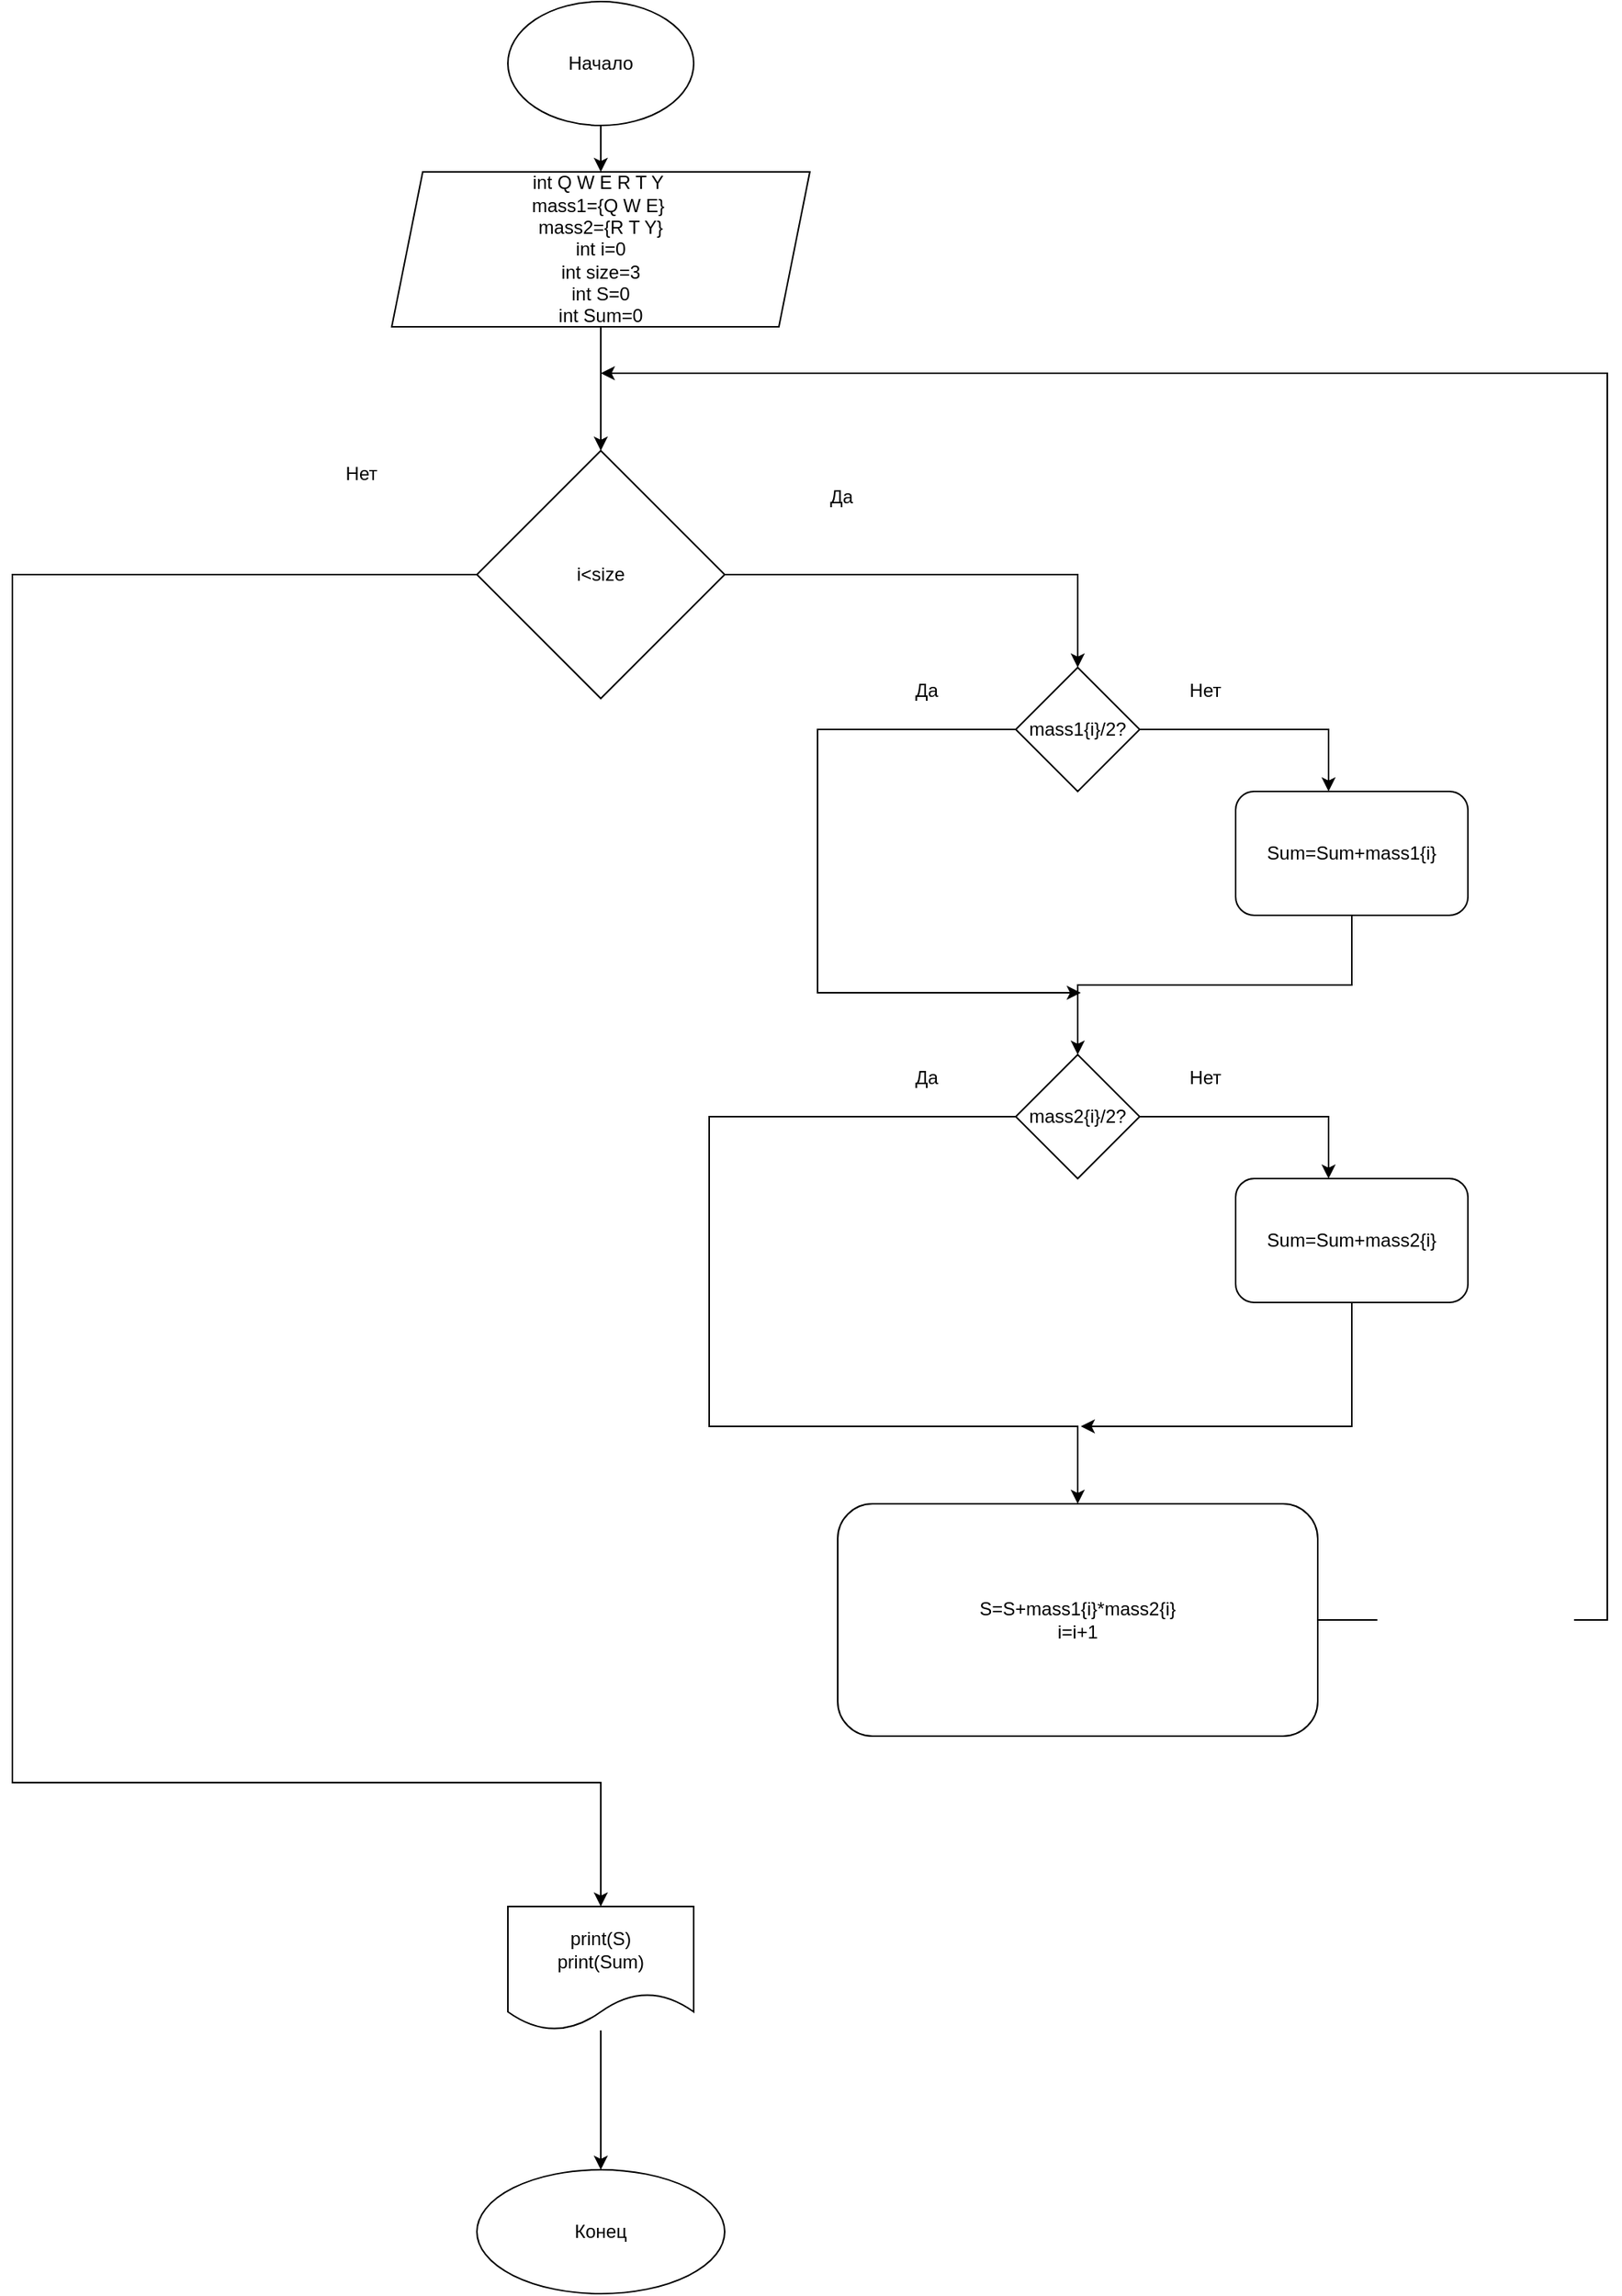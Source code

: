 <mxfile version="20.8.10" type="device" pages="5"><diagram name="Страница 1" id="otpNK6vJq75FpqV9HlvQ"><mxGraphModel dx="1954" dy="1358" grid="1" gridSize="10" guides="1" tooltips="1" connect="1" arrows="1" fold="1" page="1" pageScale="5" pageWidth="827" pageHeight="1169" math="0" shadow="0"><root><mxCell id="0"/><mxCell id="1" parent="0"/><mxCell id="yrWnRWD01n7DNnBOQMgu-9" value="" style="edgeStyle=orthogonalEdgeStyle;rounded=0;orthogonalLoop=1;jettySize=auto;html=1;" edge="1" parent="1" source="yrWnRWD01n7DNnBOQMgu-3" target="yrWnRWD01n7DNnBOQMgu-4"><mxGeometry relative="1" as="geometry"/></mxCell><mxCell id="yrWnRWD01n7DNnBOQMgu-3" value="Начало" style="ellipse;whiteSpace=wrap;html=1;" vertex="1" parent="1"><mxGeometry x="1700" y="100" width="120" height="80" as="geometry"/></mxCell><mxCell id="yrWnRWD01n7DNnBOQMgu-18" style="edgeStyle=orthogonalEdgeStyle;rounded=0;orthogonalLoop=1;jettySize=auto;html=1;exitX=0.5;exitY=1;exitDx=0;exitDy=0;entryX=0.5;entryY=0;entryDx=0;entryDy=0;" edge="1" parent="1" source="yrWnRWD01n7DNnBOQMgu-4" target="yrWnRWD01n7DNnBOQMgu-5"><mxGeometry relative="1" as="geometry"/></mxCell><mxCell id="yrWnRWD01n7DNnBOQMgu-4" value="int Q W E R T Y&amp;nbsp;&lt;br&gt;mass1={Q W E}&amp;nbsp;&lt;br&gt;mass2={R T Y}&lt;br&gt;int i=0&lt;br&gt;int size=3&lt;br&gt;int S=0&lt;br&gt;int Sum=0" style="shape=parallelogram;perimeter=parallelogramPerimeter;whiteSpace=wrap;html=1;fixedSize=1;" vertex="1" parent="1"><mxGeometry x="1625" y="210" width="270" height="100" as="geometry"/></mxCell><mxCell id="yrWnRWD01n7DNnBOQMgu-28" value="" style="edgeStyle=orthogonalEdgeStyle;rounded=0;orthogonalLoop=1;jettySize=auto;html=1;" edge="1" parent="1" source="yrWnRWD01n7DNnBOQMgu-5" target="yrWnRWD01n7DNnBOQMgu-27"><mxGeometry relative="1" as="geometry"><Array as="points"><mxPoint x="2068" y="470"/></Array></mxGeometry></mxCell><mxCell id="yrWnRWD01n7DNnBOQMgu-48" value="" style="edgeStyle=orthogonalEdgeStyle;rounded=0;orthogonalLoop=1;jettySize=auto;html=1;" edge="1" parent="1" source="yrWnRWD01n7DNnBOQMgu-5" target="yrWnRWD01n7DNnBOQMgu-47"><mxGeometry relative="1" as="geometry"><Array as="points"><mxPoint x="1380" y="470"/><mxPoint x="1380" y="1250"/><mxPoint x="1760" y="1250"/></Array></mxGeometry></mxCell><mxCell id="yrWnRWD01n7DNnBOQMgu-5" value="i&amp;lt;size" style="rhombus;whiteSpace=wrap;html=1;" vertex="1" parent="1"><mxGeometry x="1680" y="390" width="160" height="160" as="geometry"/></mxCell><mxCell id="yrWnRWD01n7DNnBOQMgu-44" style="edgeStyle=orthogonalEdgeStyle;rounded=0;orthogonalLoop=1;jettySize=auto;html=1;exitX=1;exitY=0.5;exitDx=0;exitDy=0;" edge="1" parent="1" source="yrWnRWD01n7DNnBOQMgu-12"><mxGeometry relative="1" as="geometry"><mxPoint x="1760" y="340" as="targetPoint"/><Array as="points"><mxPoint x="2410" y="1145"/><mxPoint x="2410" y="340"/></Array></mxGeometry></mxCell><mxCell id="yrWnRWD01n7DNnBOQMgu-12" value="S=S+mass1{i}*mass2{i}&lt;br&gt;i=i+1" style="rounded=1;whiteSpace=wrap;html=1;" vertex="1" parent="1"><mxGeometry x="1913" y="1070" width="310" height="150" as="geometry"/></mxCell><mxCell id="yrWnRWD01n7DNnBOQMgu-19" value="Да" style="text;html=1;align=center;verticalAlign=middle;resizable=0;points=[];autosize=1;strokeColor=none;fillColor=none;" vertex="1" parent="1"><mxGeometry x="1895" y="405" width="40" height="30" as="geometry"/></mxCell><mxCell id="yrWnRWD01n7DNnBOQMgu-20" value="Нет" style="text;html=1;align=center;verticalAlign=middle;resizable=0;points=[];autosize=1;strokeColor=none;fillColor=none;" vertex="1" parent="1"><mxGeometry x="1585" y="390" width="40" height="30" as="geometry"/></mxCell><mxCell id="yrWnRWD01n7DNnBOQMgu-32" value="" style="edgeStyle=orthogonalEdgeStyle;rounded=0;orthogonalLoop=1;jettySize=auto;html=1;" edge="1" parent="1" source="yrWnRWD01n7DNnBOQMgu-27" target="yrWnRWD01n7DNnBOQMgu-31"><mxGeometry relative="1" as="geometry"><Array as="points"><mxPoint x="2230" y="570"/></Array></mxGeometry></mxCell><mxCell id="yrWnRWD01n7DNnBOQMgu-41" style="edgeStyle=orthogonalEdgeStyle;rounded=0;orthogonalLoop=1;jettySize=auto;html=1;exitX=0;exitY=0.5;exitDx=0;exitDy=0;" edge="1" parent="1" source="yrWnRWD01n7DNnBOQMgu-27"><mxGeometry relative="1" as="geometry"><mxPoint x="2070" y="740" as="targetPoint"/><Array as="points"><mxPoint x="1900" y="570"/><mxPoint x="1900" y="740"/></Array></mxGeometry></mxCell><mxCell id="yrWnRWD01n7DNnBOQMgu-27" value="mass1{i}/2?" style="rhombus;whiteSpace=wrap;html=1;" vertex="1" parent="1"><mxGeometry x="2028" y="530" width="80" height="80" as="geometry"/></mxCell><mxCell id="yrWnRWD01n7DNnBOQMgu-30" value="Да" style="text;html=1;align=center;verticalAlign=middle;resizable=0;points=[];autosize=1;strokeColor=none;fillColor=none;" vertex="1" parent="1"><mxGeometry x="1950" y="530" width="40" height="30" as="geometry"/></mxCell><mxCell id="yrWnRWD01n7DNnBOQMgu-39" style="edgeStyle=orthogonalEdgeStyle;rounded=0;orthogonalLoop=1;jettySize=auto;html=1;exitX=0.5;exitY=1;exitDx=0;exitDy=0;entryX=0.5;entryY=0;entryDx=0;entryDy=0;" edge="1" parent="1" source="yrWnRWD01n7DNnBOQMgu-31" target="yrWnRWD01n7DNnBOQMgu-35"><mxGeometry relative="1" as="geometry"/></mxCell><mxCell id="yrWnRWD01n7DNnBOQMgu-31" value="Sum=Sum+mass1{i}" style="rounded=1;whiteSpace=wrap;html=1;" vertex="1" parent="1"><mxGeometry x="2170" y="610" width="150" height="80" as="geometry"/></mxCell><mxCell id="yrWnRWD01n7DNnBOQMgu-33" value="Нет" style="text;html=1;align=center;verticalAlign=middle;resizable=0;points=[];autosize=1;strokeColor=none;fillColor=none;" vertex="1" parent="1"><mxGeometry x="2130" y="530" width="40" height="30" as="geometry"/></mxCell><mxCell id="yrWnRWD01n7DNnBOQMgu-34" value="" style="edgeStyle=orthogonalEdgeStyle;rounded=0;orthogonalLoop=1;jettySize=auto;html=1;" edge="1" parent="1" source="yrWnRWD01n7DNnBOQMgu-35" target="yrWnRWD01n7DNnBOQMgu-37"><mxGeometry relative="1" as="geometry"><Array as="points"><mxPoint x="2230" y="820"/></Array></mxGeometry></mxCell><mxCell id="yrWnRWD01n7DNnBOQMgu-42" style="edgeStyle=orthogonalEdgeStyle;rounded=0;orthogonalLoop=1;jettySize=auto;html=1;exitX=0;exitY=0.5;exitDx=0;exitDy=0;entryX=0.5;entryY=0;entryDx=0;entryDy=0;" edge="1" parent="1" source="yrWnRWD01n7DNnBOQMgu-35" target="yrWnRWD01n7DNnBOQMgu-12"><mxGeometry relative="1" as="geometry"><Array as="points"><mxPoint x="1830" y="820"/><mxPoint x="1830" y="1020"/><mxPoint x="2068" y="1020"/></Array></mxGeometry></mxCell><mxCell id="yrWnRWD01n7DNnBOQMgu-35" value="mass2{i}/2?" style="rhombus;whiteSpace=wrap;html=1;" vertex="1" parent="1"><mxGeometry x="2028" y="780" width="80" height="80" as="geometry"/></mxCell><mxCell id="yrWnRWD01n7DNnBOQMgu-36" value="Да" style="text;html=1;align=center;verticalAlign=middle;resizable=0;points=[];autosize=1;strokeColor=none;fillColor=none;" vertex="1" parent="1"><mxGeometry x="1950" y="780" width="40" height="30" as="geometry"/></mxCell><mxCell id="yrWnRWD01n7DNnBOQMgu-43" style="edgeStyle=orthogonalEdgeStyle;rounded=0;orthogonalLoop=1;jettySize=auto;html=1;exitX=0.5;exitY=1;exitDx=0;exitDy=0;" edge="1" parent="1" source="yrWnRWD01n7DNnBOQMgu-37"><mxGeometry relative="1" as="geometry"><mxPoint x="2070" y="1020" as="targetPoint"/><Array as="points"><mxPoint x="2245" y="1020"/></Array></mxGeometry></mxCell><mxCell id="yrWnRWD01n7DNnBOQMgu-37" value="Sum=Sum+mass2{i}" style="rounded=1;whiteSpace=wrap;html=1;" vertex="1" parent="1"><mxGeometry x="2170" y="860" width="150" height="80" as="geometry"/></mxCell><mxCell id="yrWnRWD01n7DNnBOQMgu-38" value="Нет" style="text;html=1;align=center;verticalAlign=middle;resizable=0;points=[];autosize=1;strokeColor=none;fillColor=none;" vertex="1" parent="1"><mxGeometry x="2130" y="780" width="40" height="30" as="geometry"/></mxCell><mxCell id="yrWnRWD01n7DNnBOQMgu-52" value="" style="edgeStyle=orthogonalEdgeStyle;rounded=0;orthogonalLoop=1;jettySize=auto;html=1;" edge="1" parent="1" source="yrWnRWD01n7DNnBOQMgu-47" target="yrWnRWD01n7DNnBOQMgu-51"><mxGeometry relative="1" as="geometry"/></mxCell><mxCell id="yrWnRWD01n7DNnBOQMgu-47" value="print(S)&lt;br&gt;print(Sum)" style="shape=document;whiteSpace=wrap;html=1;boundedLbl=1;" vertex="1" parent="1"><mxGeometry x="1700" y="1330" width="120" height="80" as="geometry"/></mxCell><mxCell id="yrWnRWD01n7DNnBOQMgu-51" value="Конец" style="ellipse;whiteSpace=wrap;html=1;" vertex="1" parent="1"><mxGeometry x="1680" y="1500" width="160" height="80" as="geometry"/></mxCell></root></mxGraphModel></diagram><diagram id="eJDEf6aoig-JgTegFHUR" name="Страница 2"><mxGraphModel dx="1954" dy="1358" grid="1" gridSize="10" guides="1" tooltips="1" connect="1" arrows="1" fold="1" page="1" pageScale="5" pageWidth="827" pageHeight="1169" math="0" shadow="0"><root><mxCell id="0"/><mxCell id="1" parent="0"/><mxCell id="XP9Ao3QaOmQBsauRckYX-3" value="" style="edgeStyle=orthogonalEdgeStyle;rounded=0;orthogonalLoop=1;jettySize=auto;html=1;" edge="1" parent="1" source="XP9Ao3QaOmQBsauRckYX-1" target="XP9Ao3QaOmQBsauRckYX-2"><mxGeometry relative="1" as="geometry"/></mxCell><mxCell id="XP9Ao3QaOmQBsauRckYX-1" value="Начало" style="ellipse;whiteSpace=wrap;html=1;" vertex="1" parent="1"><mxGeometry x="1400" y="150" width="250" height="100" as="geometry"/></mxCell><mxCell id="GEEpxecmFU6QYqrN1Bgx-2" value="" style="edgeStyle=orthogonalEdgeStyle;rounded=0;orthogonalLoop=1;jettySize=auto;html=1;" edge="1" parent="1" source="XP9Ao3QaOmQBsauRckYX-2" target="GEEpxecmFU6QYqrN1Bgx-1"><mxGeometry relative="1" as="geometry"/></mxCell><mxCell id="XP9Ao3QaOmQBsauRckYX-2" value="int Q W E R T Y&lt;br&gt;int mass={Q W E R T Y}i&lt;br&gt;int&amp;nbsp;i=0&lt;br&gt;int size=6&lt;br&gt;int imin=0&lt;br&gt;int imax=0" style="shape=parallelogram;perimeter=parallelogramPerimeter;whiteSpace=wrap;html=1;fixedSize=1;" vertex="1" parent="1"><mxGeometry x="1297.5" y="350" width="455" height="120" as="geometry"/></mxCell><mxCell id="GEEpxecmFU6QYqrN1Bgx-6" value="" style="edgeStyle=orthogonalEdgeStyle;rounded=0;orthogonalLoop=1;jettySize=auto;html=1;" edge="1" parent="1" source="GEEpxecmFU6QYqrN1Bgx-1" target="GEEpxecmFU6QYqrN1Bgx-5"><mxGeometry relative="1" as="geometry"/></mxCell><mxCell id="GEEpxecmFU6QYqrN1Bgx-16" value="" style="edgeStyle=orthogonalEdgeStyle;rounded=0;orthogonalLoop=1;jettySize=auto;html=1;" edge="1" parent="1" source="GEEpxecmFU6QYqrN1Bgx-1" target="GEEpxecmFU6QYqrN1Bgx-15"><mxGeometry relative="1" as="geometry"/></mxCell><mxCell id="GEEpxecmFU6QYqrN1Bgx-1" value="i=0, size-1, 1" style="shape=hexagon;perimeter=hexagonPerimeter2;whiteSpace=wrap;html=1;fixedSize=1;" vertex="1" parent="1"><mxGeometry x="1327.5" y="570" width="395" height="80" as="geometry"/></mxCell><mxCell id="GEEpxecmFU6QYqrN1Bgx-8" value="" style="edgeStyle=orthogonalEdgeStyle;rounded=0;orthogonalLoop=1;jettySize=auto;html=1;" edge="1" parent="1" source="GEEpxecmFU6QYqrN1Bgx-5" target="GEEpxecmFU6QYqrN1Bgx-7"><mxGeometry relative="1" as="geometry"/></mxCell><mxCell id="GEEpxecmFU6QYqrN1Bgx-10" value="" style="edgeStyle=orthogonalEdgeStyle;rounded=0;orthogonalLoop=1;jettySize=auto;html=1;" edge="1" parent="1" source="GEEpxecmFU6QYqrN1Bgx-5" target="GEEpxecmFU6QYqrN1Bgx-9"><mxGeometry relative="1" as="geometry"/></mxCell><mxCell id="GEEpxecmFU6QYqrN1Bgx-5" value="mass{i}&amp;lt;mass{i+1}?" style="rhombus;whiteSpace=wrap;html=1;" vertex="1" parent="1"><mxGeometry x="1407.5" y="730" width="235" height="170" as="geometry"/></mxCell><mxCell id="GEEpxecmFU6QYqrN1Bgx-14" style="edgeStyle=orthogonalEdgeStyle;rounded=0;orthogonalLoop=1;jettySize=auto;html=1;exitX=0.5;exitY=1;exitDx=0;exitDy=0;" edge="1" parent="1" source="GEEpxecmFU6QYqrN1Bgx-7"><mxGeometry relative="1" as="geometry"><mxPoint x="970" y="1030" as="targetPoint"/><Array as="points"><mxPoint x="1780" y="1180"/><mxPoint x="970" y="1180"/></Array></mxGeometry></mxCell><mxCell id="GEEpxecmFU6QYqrN1Bgx-7" value="imin=i" style="whiteSpace=wrap;html=1;" vertex="1" parent="1"><mxGeometry x="1690" y="990" width="180" height="70" as="geometry"/></mxCell><mxCell id="GEEpxecmFU6QYqrN1Bgx-13" style="edgeStyle=orthogonalEdgeStyle;rounded=0;orthogonalLoop=1;jettySize=auto;html=1;exitX=0;exitY=0.5;exitDx=0;exitDy=0;entryX=0;entryY=0.5;entryDx=0;entryDy=0;" edge="1" parent="1" source="GEEpxecmFU6QYqrN1Bgx-9" target="GEEpxecmFU6QYqrN1Bgx-1"><mxGeometry relative="1" as="geometry"><Array as="points"><mxPoint x="970" y="1025"/><mxPoint x="970" y="610"/></Array></mxGeometry></mxCell><mxCell id="GEEpxecmFU6QYqrN1Bgx-9" value="imax=i" style="whiteSpace=wrap;html=1;" vertex="1" parent="1"><mxGeometry x="1200" y="990" width="180" height="70" as="geometry"/></mxCell><mxCell id="GEEpxecmFU6QYqrN1Bgx-11" value="Нет" style="text;html=1;align=center;verticalAlign=middle;resizable=0;points=[];autosize=1;strokeColor=none;fillColor=none;" vertex="1" parent="1"><mxGeometry x="1320" y="765" width="40" height="30" as="geometry"/></mxCell><mxCell id="GEEpxecmFU6QYqrN1Bgx-12" value="Да" style="text;html=1;align=center;verticalAlign=middle;resizable=0;points=[];autosize=1;strokeColor=none;fillColor=none;" vertex="1" parent="1"><mxGeometry x="1710" y="775" width="40" height="30" as="geometry"/></mxCell><mxCell id="GEEpxecmFU6QYqrN1Bgx-20" value="" style="edgeStyle=orthogonalEdgeStyle;rounded=0;orthogonalLoop=1;jettySize=auto;html=1;" edge="1" parent="1" source="GEEpxecmFU6QYqrN1Bgx-15" target="GEEpxecmFU6QYqrN1Bgx-19"><mxGeometry relative="1" as="geometry"/></mxCell><mxCell id="GEEpxecmFU6QYqrN1Bgx-15" value="print(imin)&lt;br&gt;print(imax)" style="shape=document;whiteSpace=wrap;html=1;boundedLbl=1;" vertex="1" parent="1"><mxGeometry x="1940" y="570" width="120" height="80" as="geometry"/></mxCell><mxCell id="GEEpxecmFU6QYqrN1Bgx-19" value="Конец" style="ellipse;whiteSpace=wrap;html=1;" vertex="1" parent="1"><mxGeometry x="2160" y="570" width="180" height="80" as="geometry"/></mxCell></root></mxGraphModel></diagram><diagram id="T6kb6vWGGyiUHGIeKy4I" name="Страница 3"><mxGraphModel dx="801" dy="1132" grid="1" gridSize="10" guides="1" tooltips="1" connect="1" arrows="1" fold="1" page="1" pageScale="1" pageWidth="827" pageHeight="1169" math="0" shadow="0"><root><mxCell id="0"/><mxCell id="1" parent="0"/><mxCell id="qONmubwy5aQ2gfJBHXK9-1" value="" style="edgeStyle=orthogonalEdgeStyle;rounded=0;orthogonalLoop=1;jettySize=auto;html=1;" edge="1" parent="1" source="qONmubwy5aQ2gfJBHXK9-2" target="qONmubwy5aQ2gfJBHXK9-4"><mxGeometry relative="1" as="geometry"/></mxCell><mxCell id="qONmubwy5aQ2gfJBHXK9-2" value="Начало" style="ellipse;whiteSpace=wrap;html=1;" vertex="1" parent="1"><mxGeometry x="1400" y="150" width="250" height="100" as="geometry"/></mxCell><mxCell id="qONmubwy5aQ2gfJBHXK9-3" value="" style="edgeStyle=orthogonalEdgeStyle;rounded=0;orthogonalLoop=1;jettySize=auto;html=1;" edge="1" parent="1" source="qONmubwy5aQ2gfJBHXK9-4" target="qONmubwy5aQ2gfJBHXK9-7"><mxGeometry relative="1" as="geometry"/></mxCell><mxCell id="qONmubwy5aQ2gfJBHXK9-4" value="int Q W E R T Y&lt;br&gt;int mass={Q W E R T Y}i&lt;br&gt;int&amp;nbsp;i=0&lt;br&gt;int size=6&lt;br&gt;int S=0" style="shape=parallelogram;perimeter=parallelogramPerimeter;whiteSpace=wrap;html=1;fixedSize=1;" vertex="1" parent="1"><mxGeometry x="1297.5" y="350" width="455" height="120" as="geometry"/></mxCell><mxCell id="qONmubwy5aQ2gfJBHXK9-22" style="edgeStyle=orthogonalEdgeStyle;rounded=0;orthogonalLoop=1;jettySize=auto;html=1;exitX=0.5;exitY=1;exitDx=0;exitDy=0;entryX=0.5;entryY=0;entryDx=0;entryDy=0;" edge="1" parent="1" source="qONmubwy5aQ2gfJBHXK9-7" target="qONmubwy5aQ2gfJBHXK9-21"><mxGeometry relative="1" as="geometry"/></mxCell><mxCell id="qONmubwy5aQ2gfJBHXK9-25" value="" style="edgeStyle=orthogonalEdgeStyle;rounded=0;orthogonalLoop=1;jettySize=auto;html=1;" edge="1" parent="1" source="qONmubwy5aQ2gfJBHXK9-7" target="qONmubwy5aQ2gfJBHXK9-24"><mxGeometry relative="1" as="geometry"/></mxCell><mxCell id="qONmubwy5aQ2gfJBHXK9-7" value="i=0, size-1, 1" style="shape=hexagon;perimeter=hexagonPerimeter2;whiteSpace=wrap;html=1;fixedSize=1;" vertex="1" parent="1"><mxGeometry x="1327.5" y="570" width="395" height="80" as="geometry"/></mxCell><mxCell id="qONmubwy5aQ2gfJBHXK9-17" value="" style="edgeStyle=orthogonalEdgeStyle;rounded=0;orthogonalLoop=1;jettySize=auto;html=1;" edge="1" parent="1" source="qONmubwy5aQ2gfJBHXK9-18" target="qONmubwy5aQ2gfJBHXK9-19"><mxGeometry relative="1" as="geometry"/></mxCell><mxCell id="qONmubwy5aQ2gfJBHXK9-18" value="print(S)" style="shape=document;whiteSpace=wrap;html=1;boundedLbl=1;" vertex="1" parent="1"><mxGeometry x="2008" y="570" width="120" height="80" as="geometry"/></mxCell><mxCell id="qONmubwy5aQ2gfJBHXK9-19" value="Конец" style="ellipse;whiteSpace=wrap;html=1;" vertex="1" parent="1"><mxGeometry x="2160" y="570" width="180" height="80" as="geometry"/></mxCell><mxCell id="qONmubwy5aQ2gfJBHXK9-23" style="edgeStyle=orthogonalEdgeStyle;rounded=0;orthogonalLoop=1;jettySize=auto;html=1;exitX=0.5;exitY=1;exitDx=0;exitDy=0;entryX=0;entryY=0.5;entryDx=0;entryDy=0;" edge="1" parent="1" source="qONmubwy5aQ2gfJBHXK9-21" target="qONmubwy5aQ2gfJBHXK9-7"><mxGeometry relative="1" as="geometry"/></mxCell><mxCell id="qONmubwy5aQ2gfJBHXK9-21" value="S=S+mass{i}" style="whiteSpace=wrap;html=1;" vertex="1" parent="1"><mxGeometry x="1357.5" y="750" width="335" height="70" as="geometry"/></mxCell><mxCell id="qONmubwy5aQ2gfJBHXK9-26" style="edgeStyle=orthogonalEdgeStyle;rounded=0;orthogonalLoop=1;jettySize=auto;html=1;exitX=1;exitY=0.5;exitDx=0;exitDy=0;entryX=0;entryY=0.5;entryDx=0;entryDy=0;" edge="1" parent="1" source="qONmubwy5aQ2gfJBHXK9-24" target="qONmubwy5aQ2gfJBHXK9-18"><mxGeometry relative="1" as="geometry"/></mxCell><mxCell id="qONmubwy5aQ2gfJBHXK9-24" value="S=S/size" style="whiteSpace=wrap;html=1;" vertex="1" parent="1"><mxGeometry x="1790" y="580" width="120" height="60" as="geometry"/></mxCell></root></mxGraphModel></diagram><diagram id="ySMhSdU9aq6ZGa0HbpiA" name="Страница 4"><mxGraphModel dx="569" dy="970" grid="1" gridSize="10" guides="1" tooltips="1" connect="1" arrows="1" fold="1" page="1" pageScale="1" pageWidth="827" pageHeight="1169" math="0" shadow="0"><root><mxCell id="0"/><mxCell id="1" parent="0"/><mxCell id="3ko-r9xsI6fjUHrebgbj-1" value="" style="edgeStyle=orthogonalEdgeStyle;rounded=0;orthogonalLoop=1;jettySize=auto;html=1;" edge="1" parent="1" source="3ko-r9xsI6fjUHrebgbj-2" target="3ko-r9xsI6fjUHrebgbj-4"><mxGeometry relative="1" as="geometry"/></mxCell><mxCell id="3ko-r9xsI6fjUHrebgbj-2" value="Начало" style="ellipse;whiteSpace=wrap;html=1;" vertex="1" parent="1"><mxGeometry x="1400" y="150" width="250" height="100" as="geometry"/></mxCell><mxCell id="3ko-r9xsI6fjUHrebgbj-3" value="" style="edgeStyle=orthogonalEdgeStyle;rounded=0;orthogonalLoop=1;jettySize=auto;html=1;" edge="1" parent="1" source="3ko-r9xsI6fjUHrebgbj-4" target="3ko-r9xsI6fjUHrebgbj-7"><mxGeometry relative="1" as="geometry"/></mxCell><mxCell id="3ko-r9xsI6fjUHrebgbj-4" value="int Q W E R T Y&lt;br&gt;int mass={Q W E R T Y}i&lt;br&gt;int&amp;nbsp;i=0&lt;br&gt;int size=6&lt;br&gt;" style="shape=parallelogram;perimeter=parallelogramPerimeter;whiteSpace=wrap;html=1;fixedSize=1;" vertex="1" parent="1"><mxGeometry x="1297.5" y="350" width="455" height="120" as="geometry"/></mxCell><mxCell id="3ko-r9xsI6fjUHrebgbj-6" value="" style="edgeStyle=orthogonalEdgeStyle;rounded=0;orthogonalLoop=1;jettySize=auto;html=1;" edge="1" parent="1" source="3ko-r9xsI6fjUHrebgbj-7" target="3ko-r9xsI6fjUHrebgbj-18"><mxGeometry relative="1" as="geometry"/></mxCell><mxCell id="HP2j0oZM5K5kxB2QEJEd-2" style="edgeStyle=orthogonalEdgeStyle;rounded=0;orthogonalLoop=1;jettySize=auto;html=1;exitX=0.5;exitY=1;exitDx=0;exitDy=0;entryX=0.5;entryY=0;entryDx=0;entryDy=0;" edge="1" parent="1" source="3ko-r9xsI6fjUHrebgbj-7" target="HP2j0oZM5K5kxB2QEJEd-1"><mxGeometry relative="1" as="geometry"/></mxCell><mxCell id="3ko-r9xsI6fjUHrebgbj-7" value="i=0, size/2-1, 1" style="shape=hexagon;perimeter=hexagonPerimeter2;whiteSpace=wrap;html=1;fixedSize=1;" vertex="1" parent="1"><mxGeometry x="1327.5" y="570" width="395" height="80" as="geometry"/></mxCell><mxCell id="3ko-r9xsI6fjUHrebgbj-17" value="" style="edgeStyle=orthogonalEdgeStyle;rounded=0;orthogonalLoop=1;jettySize=auto;html=1;" edge="1" parent="1" source="3ko-r9xsI6fjUHrebgbj-18" target="3ko-r9xsI6fjUHrebgbj-19"><mxGeometry relative="1" as="geometry"/></mxCell><mxCell id="3ko-r9xsI6fjUHrebgbj-18" value="print(mass)" style="shape=document;whiteSpace=wrap;html=1;boundedLbl=1;" vertex="1" parent="1"><mxGeometry x="1940" y="570" width="120" height="80" as="geometry"/></mxCell><mxCell id="3ko-r9xsI6fjUHrebgbj-19" value="Конец" style="ellipse;whiteSpace=wrap;html=1;" vertex="1" parent="1"><mxGeometry x="2160" y="570" width="180" height="80" as="geometry"/></mxCell><mxCell id="HP2j0oZM5K5kxB2QEJEd-3" style="edgeStyle=orthogonalEdgeStyle;rounded=0;orthogonalLoop=1;jettySize=auto;html=1;exitX=0;exitY=0.5;exitDx=0;exitDy=0;entryX=0;entryY=0.5;entryDx=0;entryDy=0;" edge="1" parent="1" source="HP2j0oZM5K5kxB2QEJEd-1" target="3ko-r9xsI6fjUHrebgbj-7"><mxGeometry relative="1" as="geometry"/></mxCell><mxCell id="HP2j0oZM5K5kxB2QEJEd-1" value="b=mass{i}&lt;br&gt;mass{i}=mass{size-1-i}&lt;br&gt;mass{size-1-i}=mass{i}" style="whiteSpace=wrap;html=1;" vertex="1" parent="1"><mxGeometry x="1302.5" y="760" width="445" height="110" as="geometry"/></mxCell></root></mxGraphModel></diagram><diagram id="NVDQzVPWo-hUVVYh_tIc" name="Страница 5"><mxGraphModel dx="1344" dy="1509" grid="1" gridSize="10" guides="1" tooltips="1" connect="1" arrows="1" fold="1" page="1" pageScale="1" pageWidth="827" pageHeight="1169" math="0" shadow="0"><root><mxCell id="0"/><mxCell id="1" parent="0"/><mxCell id="XjE_54qYm9QwfS0TNeWz-1" value="" style="edgeStyle=orthogonalEdgeStyle;rounded=0;orthogonalLoop=1;jettySize=auto;html=1;" edge="1" parent="1" source="XjE_54qYm9QwfS0TNeWz-2" target="XjE_54qYm9QwfS0TNeWz-4"><mxGeometry relative="1" as="geometry"/></mxCell><mxCell id="XjE_54qYm9QwfS0TNeWz-2" value="Начало" style="ellipse;whiteSpace=wrap;html=1;" vertex="1" parent="1"><mxGeometry x="1400" y="150" width="250" height="100" as="geometry"/></mxCell><mxCell id="XjE_54qYm9QwfS0TNeWz-3" value="" style="edgeStyle=orthogonalEdgeStyle;rounded=0;orthogonalLoop=1;jettySize=auto;html=1;" edge="1" parent="1" source="XjE_54qYm9QwfS0TNeWz-4" target="XjE_54qYm9QwfS0TNeWz-7"><mxGeometry relative="1" as="geometry"/></mxCell><mxCell id="XjE_54qYm9QwfS0TNeWz-4" value="int Q W E R T Y&lt;br&gt;int mass={Q W E R T Y}i&lt;br&gt;int&amp;nbsp;i=0&lt;br&gt;int size=6&lt;br&gt;int imin=0&lt;br&gt;int imax=0&lt;br&gt;int Sum=0" style="shape=parallelogram;perimeter=parallelogramPerimeter;whiteSpace=wrap;html=1;fixedSize=1;" vertex="1" parent="1"><mxGeometry x="1297.5" y="350" width="455" height="120" as="geometry"/></mxCell><mxCell id="XjE_54qYm9QwfS0TNeWz-5" value="" style="edgeStyle=orthogonalEdgeStyle;rounded=0;orthogonalLoop=1;jettySize=auto;html=1;" edge="1" parent="1" source="XjE_54qYm9QwfS0TNeWz-7" target="XjE_54qYm9QwfS0TNeWz-10"><mxGeometry relative="1" as="geometry"/></mxCell><mxCell id="XjE_54qYm9QwfS0TNeWz-21" value="" style="edgeStyle=orthogonalEdgeStyle;rounded=0;orthogonalLoop=1;jettySize=auto;html=1;" edge="1" parent="1" source="XjE_54qYm9QwfS0TNeWz-7" target="XjE_54qYm9QwfS0TNeWz-20"><mxGeometry relative="1" as="geometry"/></mxCell><mxCell id="XjE_54qYm9QwfS0TNeWz-7" value="i=0, size-1, 1" style="shape=hexagon;perimeter=hexagonPerimeter2;whiteSpace=wrap;html=1;fixedSize=1;" vertex="1" parent="1"><mxGeometry x="1327.5" y="570" width="395" height="80" as="geometry"/></mxCell><mxCell id="XjE_54qYm9QwfS0TNeWz-8" value="" style="edgeStyle=orthogonalEdgeStyle;rounded=0;orthogonalLoop=1;jettySize=auto;html=1;" edge="1" parent="1" source="XjE_54qYm9QwfS0TNeWz-10" target="XjE_54qYm9QwfS0TNeWz-12"><mxGeometry relative="1" as="geometry"/></mxCell><mxCell id="XjE_54qYm9QwfS0TNeWz-9" value="" style="edgeStyle=orthogonalEdgeStyle;rounded=0;orthogonalLoop=1;jettySize=auto;html=1;" edge="1" parent="1" source="XjE_54qYm9QwfS0TNeWz-10" target="XjE_54qYm9QwfS0TNeWz-14"><mxGeometry relative="1" as="geometry"/></mxCell><mxCell id="XjE_54qYm9QwfS0TNeWz-10" value="mass{i}&amp;lt;mass{i+1}?" style="rhombus;whiteSpace=wrap;html=1;" vertex="1" parent="1"><mxGeometry x="1407.5" y="730" width="235" height="170" as="geometry"/></mxCell><mxCell id="XjE_54qYm9QwfS0TNeWz-11" style="edgeStyle=orthogonalEdgeStyle;rounded=0;orthogonalLoop=1;jettySize=auto;html=1;exitX=0.5;exitY=1;exitDx=0;exitDy=0;" edge="1" parent="1" source="XjE_54qYm9QwfS0TNeWz-12"><mxGeometry relative="1" as="geometry"><mxPoint x="970" y="1030" as="targetPoint"/><Array as="points"><mxPoint x="1780" y="1180"/><mxPoint x="970" y="1180"/></Array></mxGeometry></mxCell><mxCell id="XjE_54qYm9QwfS0TNeWz-12" value="imin=i" style="whiteSpace=wrap;html=1;" vertex="1" parent="1"><mxGeometry x="1690" y="990" width="180" height="70" as="geometry"/></mxCell><mxCell id="XjE_54qYm9QwfS0TNeWz-13" style="edgeStyle=orthogonalEdgeStyle;rounded=0;orthogonalLoop=1;jettySize=auto;html=1;exitX=0;exitY=0.5;exitDx=0;exitDy=0;entryX=0;entryY=0.5;entryDx=0;entryDy=0;" edge="1" parent="1" source="XjE_54qYm9QwfS0TNeWz-14" target="XjE_54qYm9QwfS0TNeWz-7"><mxGeometry relative="1" as="geometry"><Array as="points"><mxPoint x="970" y="1025"/><mxPoint x="970" y="610"/></Array></mxGeometry></mxCell><mxCell id="XjE_54qYm9QwfS0TNeWz-14" value="imax=i" style="whiteSpace=wrap;html=1;" vertex="1" parent="1"><mxGeometry x="1200" y="990" width="180" height="70" as="geometry"/></mxCell><mxCell id="XjE_54qYm9QwfS0TNeWz-15" value="Нет" style="text;html=1;align=center;verticalAlign=middle;resizable=0;points=[];autosize=1;strokeColor=none;fillColor=none;" vertex="1" parent="1"><mxGeometry x="1320" y="765" width="40" height="30" as="geometry"/></mxCell><mxCell id="XjE_54qYm9QwfS0TNeWz-16" value="Да" style="text;html=1;align=center;verticalAlign=middle;resizable=0;points=[];autosize=1;strokeColor=none;fillColor=none;" vertex="1" parent="1"><mxGeometry x="1710" y="775" width="40" height="30" as="geometry"/></mxCell><mxCell id="XjE_54qYm9QwfS0TNeWz-23" value="" style="edgeStyle=orthogonalEdgeStyle;rounded=0;orthogonalLoop=1;jettySize=auto;html=1;" edge="1" parent="1" source="XjE_54qYm9QwfS0TNeWz-20" target="XjE_54qYm9QwfS0TNeWz-22"><mxGeometry relative="1" as="geometry"><Array as="points"><mxPoint x="1940" y="815"/><mxPoint x="1940" y="1008"/><mxPoint x="2000" y="1008"/></Array></mxGeometry></mxCell><mxCell id="XjE_54qYm9QwfS0TNeWz-35" value="" style="edgeStyle=orthogonalEdgeStyle;rounded=0;orthogonalLoop=1;jettySize=auto;html=1;" edge="1" parent="1" source="XjE_54qYm9QwfS0TNeWz-20"><mxGeometry relative="1" as="geometry"><mxPoint x="2420" y="930" as="targetPoint"/></mxGeometry></mxCell><mxCell id="XjE_54qYm9QwfS0TNeWz-20" value="imax&amp;gt;imin" style="rhombus;whiteSpace=wrap;html=1;" vertex="1" parent="1"><mxGeometry x="2000" y="715" width="260" height="200" as="geometry"/></mxCell><mxCell id="XjE_54qYm9QwfS0TNeWz-28" style="edgeStyle=orthogonalEdgeStyle;rounded=0;orthogonalLoop=1;jettySize=auto;html=1;exitX=0.5;exitY=1;exitDx=0;exitDy=0;entryX=0.5;entryY=0;entryDx=0;entryDy=0;" edge="1" parent="1" source="XjE_54qYm9QwfS0TNeWz-22" target="XjE_54qYm9QwfS0TNeWz-27"><mxGeometry relative="1" as="geometry"/></mxCell><mxCell id="XjE_54qYm9QwfS0TNeWz-31" value="" style="edgeStyle=orthogonalEdgeStyle;rounded=0;orthogonalLoop=1;jettySize=auto;html=1;" edge="1" parent="1" source="XjE_54qYm9QwfS0TNeWz-22" target="XjE_54qYm9QwfS0TNeWz-30"><mxGeometry relative="1" as="geometry"/></mxCell><mxCell id="XjE_54qYm9QwfS0TNeWz-22" value="j=imin, imax-1,1" style="shape=hexagon;perimeter=hexagonPerimeter2;whiteSpace=wrap;html=1;fixedSize=1;" vertex="1" parent="1"><mxGeometry x="1880" y="1260" width="200" height="80" as="geometry"/></mxCell><mxCell id="XjE_54qYm9QwfS0TNeWz-24" value="Да" style="text;html=1;align=center;verticalAlign=middle;resizable=0;points=[];autosize=1;strokeColor=none;fillColor=none;" vertex="1" parent="1"><mxGeometry x="1950" y="765" width="40" height="30" as="geometry"/></mxCell><mxCell id="XjE_54qYm9QwfS0TNeWz-29" style="edgeStyle=orthogonalEdgeStyle;rounded=0;orthogonalLoop=1;jettySize=auto;html=1;exitX=0;exitY=0.5;exitDx=0;exitDy=0;entryX=0;entryY=0.5;entryDx=0;entryDy=0;" edge="1" parent="1" source="XjE_54qYm9QwfS0TNeWz-27" target="XjE_54qYm9QwfS0TNeWz-22"><mxGeometry relative="1" as="geometry"/></mxCell><mxCell id="XjE_54qYm9QwfS0TNeWz-27" value="Sum=Sum+mass{j}" style="whiteSpace=wrap;html=1;" vertex="1" parent="1"><mxGeometry x="1920" y="1430" width="120" height="60" as="geometry"/></mxCell><mxCell id="XjE_54qYm9QwfS0TNeWz-33" value="" style="edgeStyle=orthogonalEdgeStyle;rounded=0;orthogonalLoop=1;jettySize=auto;html=1;" edge="1" parent="1" source="XjE_54qYm9QwfS0TNeWz-30" target="XjE_54qYm9QwfS0TNeWz-32"><mxGeometry relative="1" as="geometry"/></mxCell><mxCell id="XjE_54qYm9QwfS0TNeWz-30" value="print(Sum)" style="shape=document;whiteSpace=wrap;html=1;boundedLbl=1;" vertex="1" parent="1"><mxGeometry x="2110" y="1490" width="120" height="80" as="geometry"/></mxCell><mxCell id="XjE_54qYm9QwfS0TNeWz-32" value="Конец" style="ellipse;whiteSpace=wrap;html=1;" vertex="1" parent="1"><mxGeometry x="2100" y="1650" width="140" height="80" as="geometry"/></mxCell><mxCell id="XjE_54qYm9QwfS0TNeWz-36" value="Нет" style="text;html=1;align=center;verticalAlign=middle;resizable=0;points=[];autosize=1;strokeColor=none;fillColor=none;" vertex="1" parent="1"><mxGeometry x="2280" y="765" width="40" height="30" as="geometry"/></mxCell><mxCell id="XjE_54qYm9QwfS0TNeWz-37" style="edgeStyle=orthogonalEdgeStyle;rounded=0;orthogonalLoop=1;jettySize=auto;html=1;exitX=0.5;exitY=1;exitDx=0;exitDy=0;entryX=0.5;entryY=0;entryDx=0;entryDy=0;" edge="1" parent="1" source="XjE_54qYm9QwfS0TNeWz-39" target="XjE_54qYm9QwfS0TNeWz-41"><mxGeometry relative="1" as="geometry"/></mxCell><mxCell id="XjE_54qYm9QwfS0TNeWz-45" style="edgeStyle=orthogonalEdgeStyle;rounded=0;orthogonalLoop=1;jettySize=auto;html=1;exitX=1;exitY=0.5;exitDx=0;exitDy=0;" edge="1" parent="1" source="XjE_54qYm9QwfS0TNeWz-39"><mxGeometry relative="1" as="geometry"><mxPoint x="2170" y="1300" as="targetPoint"/><Array as="points"><mxPoint x="2540" y="970"/><mxPoint x="2540" y="1300"/></Array></mxGeometry></mxCell><mxCell id="XjE_54qYm9QwfS0TNeWz-39" value="j=imax, imin-1,1" style="shape=hexagon;perimeter=hexagonPerimeter2;whiteSpace=wrap;html=1;fixedSize=1;" vertex="1" parent="1"><mxGeometry x="2320" y="930" width="200" height="80" as="geometry"/></mxCell><mxCell id="XjE_54qYm9QwfS0TNeWz-40" style="edgeStyle=orthogonalEdgeStyle;rounded=0;orthogonalLoop=1;jettySize=auto;html=1;exitX=0;exitY=0.5;exitDx=0;exitDy=0;entryX=0;entryY=0.5;entryDx=0;entryDy=0;" edge="1" parent="1" source="XjE_54qYm9QwfS0TNeWz-41" target="XjE_54qYm9QwfS0TNeWz-39"><mxGeometry relative="1" as="geometry"/></mxCell><mxCell id="XjE_54qYm9QwfS0TNeWz-41" value="Sum=Sum+mass{j}" style="whiteSpace=wrap;html=1;" vertex="1" parent="1"><mxGeometry x="2360" y="1100" width="120" height="60" as="geometry"/></mxCell></root></mxGraphModel></diagram></mxfile>